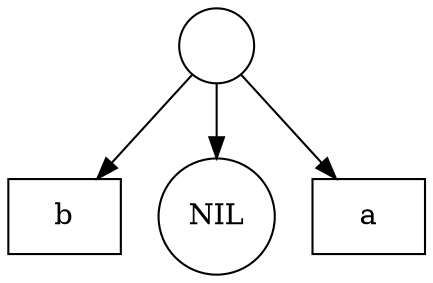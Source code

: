 digraph G {
	margin="0"
	root[shape=circle, label=""];
	front[shape=box, label="b"];
	mid[shape=circle, label="NIL"];
	rear[shape=box, label="a"];
	root->front;
	root->mid;
	root->rear;
	{rank=same front->mid->rear[style=invis]}
}
